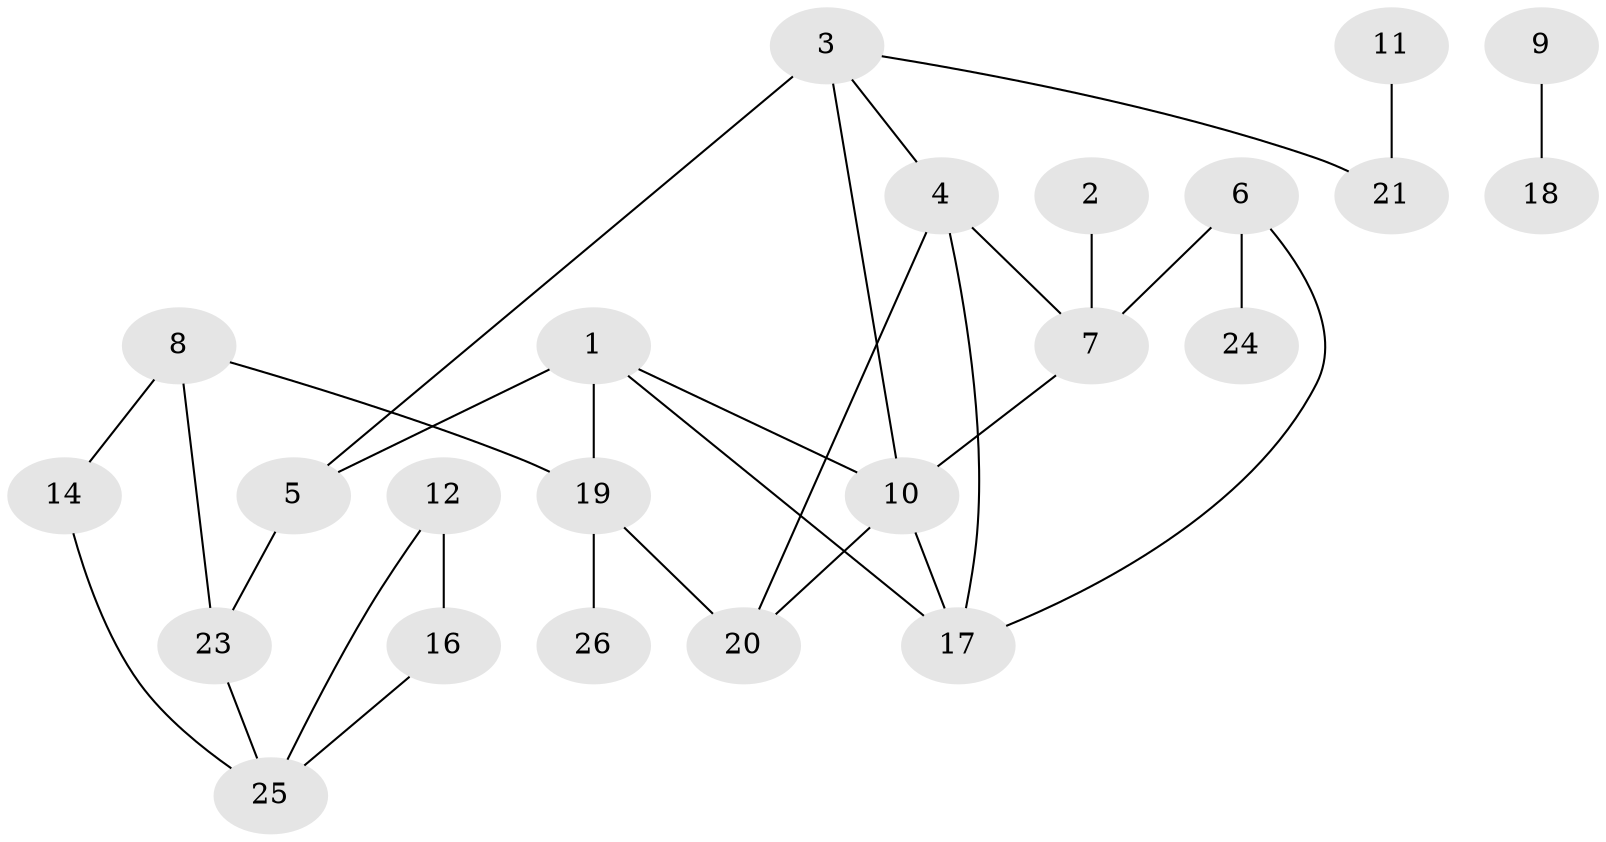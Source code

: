 // original degree distribution, {2: 0.3508771929824561, 6: 0.017543859649122806, 3: 0.21052631578947367, 4: 0.10526315789473684, 1: 0.19298245614035087, 0: 0.10526315789473684, 5: 0.017543859649122806}
// Generated by graph-tools (version 1.1) at 2025/33/03/09/25 02:33:52]
// undirected, 23 vertices, 31 edges
graph export_dot {
graph [start="1"]
  node [color=gray90,style=filled];
  1;
  2;
  3;
  4;
  5;
  6;
  7;
  8;
  9;
  10;
  11;
  12;
  14;
  16;
  17;
  18;
  19;
  20;
  21;
  23;
  24;
  25;
  26;
  1 -- 5 [weight=1.0];
  1 -- 10 [weight=1.0];
  1 -- 17 [weight=1.0];
  1 -- 19 [weight=1.0];
  2 -- 7 [weight=2.0];
  3 -- 4 [weight=1.0];
  3 -- 5 [weight=1.0];
  3 -- 10 [weight=2.0];
  3 -- 21 [weight=1.0];
  4 -- 7 [weight=1.0];
  4 -- 17 [weight=1.0];
  4 -- 20 [weight=1.0];
  5 -- 23 [weight=1.0];
  6 -- 7 [weight=1.0];
  6 -- 17 [weight=1.0];
  6 -- 24 [weight=1.0];
  7 -- 10 [weight=3.0];
  8 -- 14 [weight=1.0];
  8 -- 19 [weight=1.0];
  8 -- 23 [weight=1.0];
  9 -- 18 [weight=1.0];
  10 -- 17 [weight=1.0];
  10 -- 20 [weight=1.0];
  11 -- 21 [weight=1.0];
  12 -- 16 [weight=2.0];
  12 -- 25 [weight=1.0];
  14 -- 25 [weight=1.0];
  16 -- 25 [weight=1.0];
  19 -- 20 [weight=1.0];
  19 -- 26 [weight=1.0];
  23 -- 25 [weight=1.0];
}
